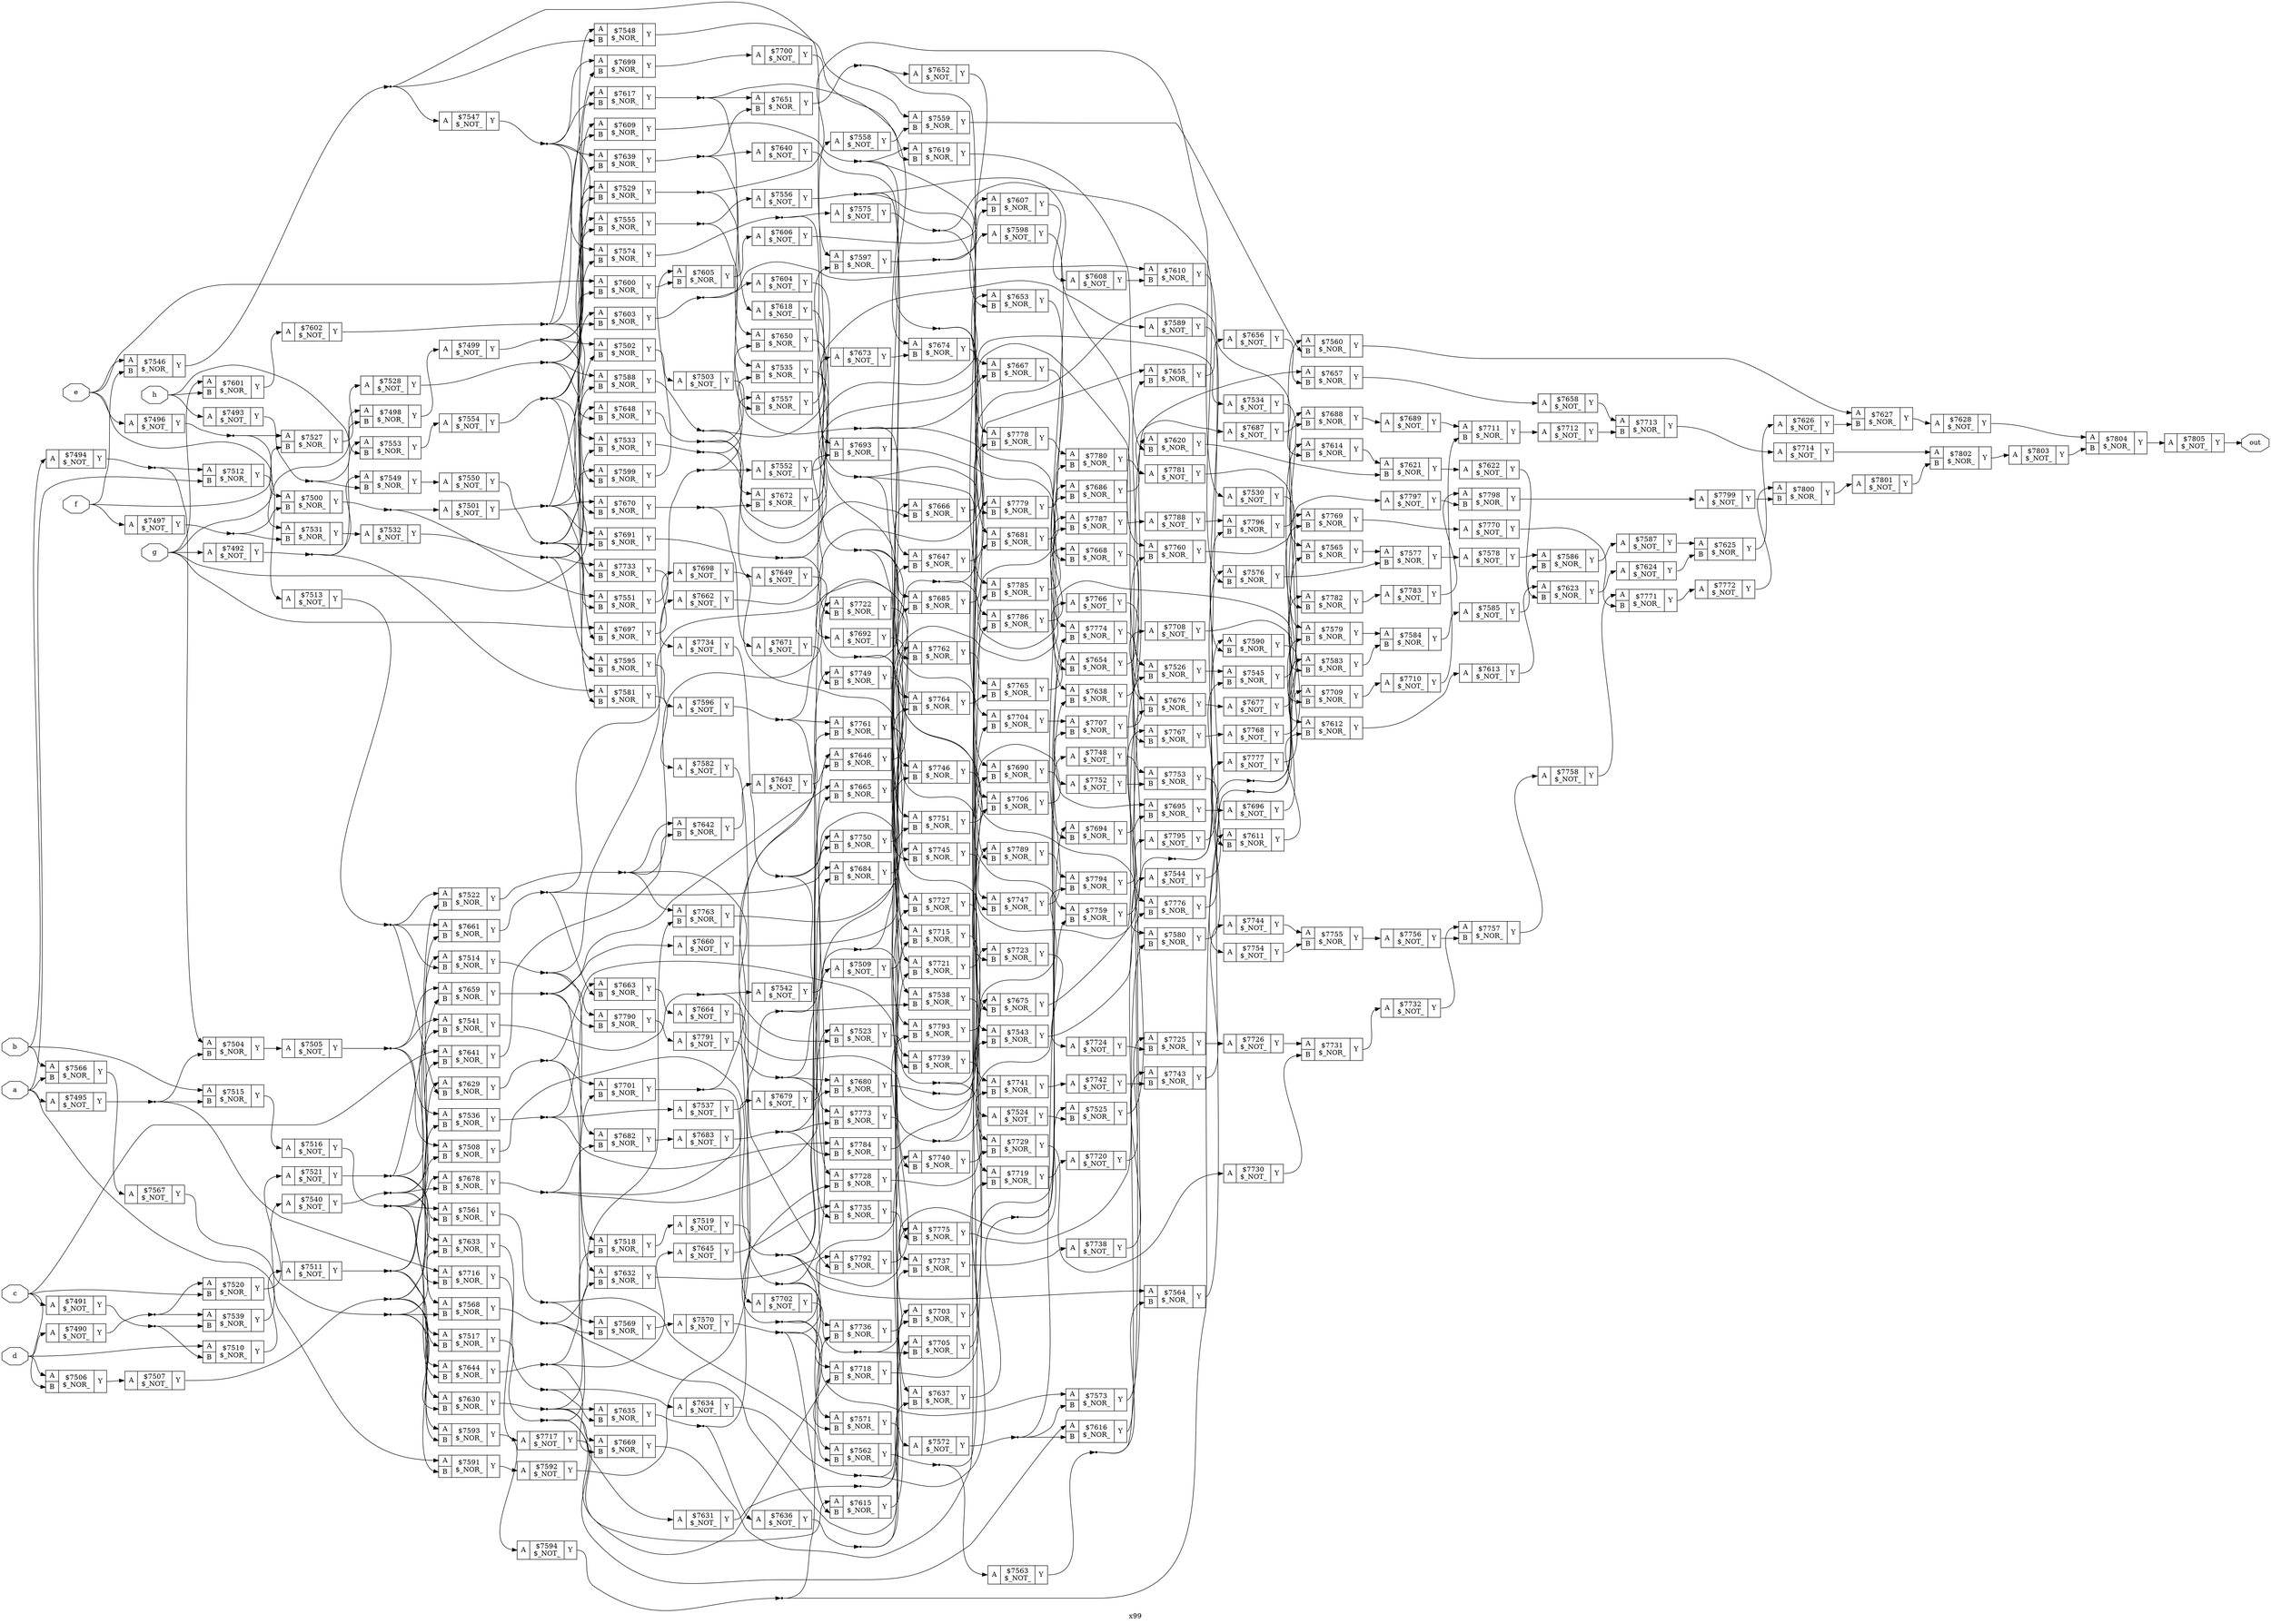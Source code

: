 digraph "x99" {
label="x99";
rankdir="LR";
remincross=true;
n316 [ shape=octagon, label="a", color="black", fontcolor="black" ];
n317 [ shape=octagon, label="b", color="black", fontcolor="black" ];
n318 [ shape=octagon, label="c", color="black", fontcolor="black" ];
n319 [ shape=octagon, label="d", color="black", fontcolor="black" ];
n320 [ shape=octagon, label="e", color="black", fontcolor="black" ];
n321 [ shape=octagon, label="f", color="black", fontcolor="black" ];
n322 [ shape=octagon, label="g", color="black", fontcolor="black" ];
n323 [ shape=octagon, label="h", color="black", fontcolor="black" ];
n324 [ shape=octagon, label="out", color="black", fontcolor="black" ];
c327 [ shape=record, label="{{<p325> A}|$7490\n$_NOT_|{<p326> Y}}" ];
c328 [ shape=record, label="{{<p325> A}|$7491\n$_NOT_|{<p326> Y}}" ];
c329 [ shape=record, label="{{<p325> A}|$7492\n$_NOT_|{<p326> Y}}" ];
c330 [ shape=record, label="{{<p325> A}|$7493\n$_NOT_|{<p326> Y}}" ];
c331 [ shape=record, label="{{<p325> A}|$7494\n$_NOT_|{<p326> Y}}" ];
c332 [ shape=record, label="{{<p325> A}|$7495\n$_NOT_|{<p326> Y}}" ];
c333 [ shape=record, label="{{<p325> A}|$7496\n$_NOT_|{<p326> Y}}" ];
c334 [ shape=record, label="{{<p325> A}|$7497\n$_NOT_|{<p326> Y}}" ];
c336 [ shape=record, label="{{<p325> A|<p335> B}|$7498\n$_NOR_|{<p326> Y}}" ];
c337 [ shape=record, label="{{<p325> A}|$7499\n$_NOT_|{<p326> Y}}" ];
c338 [ shape=record, label="{{<p325> A|<p335> B}|$7500\n$_NOR_|{<p326> Y}}" ];
c339 [ shape=record, label="{{<p325> A}|$7501\n$_NOT_|{<p326> Y}}" ];
c340 [ shape=record, label="{{<p325> A|<p335> B}|$7502\n$_NOR_|{<p326> Y}}" ];
c341 [ shape=record, label="{{<p325> A}|$7503\n$_NOT_|{<p326> Y}}" ];
c342 [ shape=record, label="{{<p325> A|<p335> B}|$7504\n$_NOR_|{<p326> Y}}" ];
c343 [ shape=record, label="{{<p325> A}|$7505\n$_NOT_|{<p326> Y}}" ];
c344 [ shape=record, label="{{<p325> A|<p335> B}|$7506\n$_NOR_|{<p326> Y}}" ];
c345 [ shape=record, label="{{<p325> A}|$7507\n$_NOT_|{<p326> Y}}" ];
c346 [ shape=record, label="{{<p325> A|<p335> B}|$7508\n$_NOR_|{<p326> Y}}" ];
c347 [ shape=record, label="{{<p325> A}|$7509\n$_NOT_|{<p326> Y}}" ];
c348 [ shape=record, label="{{<p325> A|<p335> B}|$7510\n$_NOR_|{<p326> Y}}" ];
c349 [ shape=record, label="{{<p325> A}|$7511\n$_NOT_|{<p326> Y}}" ];
c350 [ shape=record, label="{{<p325> A|<p335> B}|$7512\n$_NOR_|{<p326> Y}}" ];
c351 [ shape=record, label="{{<p325> A}|$7513\n$_NOT_|{<p326> Y}}" ];
c352 [ shape=record, label="{{<p325> A|<p335> B}|$7514\n$_NOR_|{<p326> Y}}" ];
c353 [ shape=record, label="{{<p325> A|<p335> B}|$7515\n$_NOR_|{<p326> Y}}" ];
c354 [ shape=record, label="{{<p325> A}|$7516\n$_NOT_|{<p326> Y}}" ];
c355 [ shape=record, label="{{<p325> A|<p335> B}|$7517\n$_NOR_|{<p326> Y}}" ];
c356 [ shape=record, label="{{<p325> A|<p335> B}|$7518\n$_NOR_|{<p326> Y}}" ];
c357 [ shape=record, label="{{<p325> A}|$7519\n$_NOT_|{<p326> Y}}" ];
c358 [ shape=record, label="{{<p325> A|<p335> B}|$7520\n$_NOR_|{<p326> Y}}" ];
c359 [ shape=record, label="{{<p325> A}|$7521\n$_NOT_|{<p326> Y}}" ];
c360 [ shape=record, label="{{<p325> A|<p335> B}|$7522\n$_NOR_|{<p326> Y}}" ];
c361 [ shape=record, label="{{<p325> A|<p335> B}|$7523\n$_NOR_|{<p326> Y}}" ];
c362 [ shape=record, label="{{<p325> A}|$7524\n$_NOT_|{<p326> Y}}" ];
c363 [ shape=record, label="{{<p325> A|<p335> B}|$7525\n$_NOR_|{<p326> Y}}" ];
c364 [ shape=record, label="{{<p325> A|<p335> B}|$7526\n$_NOR_|{<p326> Y}}" ];
c365 [ shape=record, label="{{<p325> A|<p335> B}|$7527\n$_NOR_|{<p326> Y}}" ];
c366 [ shape=record, label="{{<p325> A}|$7528\n$_NOT_|{<p326> Y}}" ];
c367 [ shape=record, label="{{<p325> A|<p335> B}|$7529\n$_NOR_|{<p326> Y}}" ];
c368 [ shape=record, label="{{<p325> A}|$7530\n$_NOT_|{<p326> Y}}" ];
c369 [ shape=record, label="{{<p325> A|<p335> B}|$7531\n$_NOR_|{<p326> Y}}" ];
c370 [ shape=record, label="{{<p325> A}|$7532\n$_NOT_|{<p326> Y}}" ];
c371 [ shape=record, label="{{<p325> A|<p335> B}|$7533\n$_NOR_|{<p326> Y}}" ];
c372 [ shape=record, label="{{<p325> A}|$7534\n$_NOT_|{<p326> Y}}" ];
c373 [ shape=record, label="{{<p325> A|<p335> B}|$7535\n$_NOR_|{<p326> Y}}" ];
c374 [ shape=record, label="{{<p325> A|<p335> B}|$7536\n$_NOR_|{<p326> Y}}" ];
c375 [ shape=record, label="{{<p325> A}|$7537\n$_NOT_|{<p326> Y}}" ];
c376 [ shape=record, label="{{<p325> A|<p335> B}|$7538\n$_NOR_|{<p326> Y}}" ];
c377 [ shape=record, label="{{<p325> A|<p335> B}|$7539\n$_NOR_|{<p326> Y}}" ];
c378 [ shape=record, label="{{<p325> A}|$7540\n$_NOT_|{<p326> Y}}" ];
c379 [ shape=record, label="{{<p325> A|<p335> B}|$7541\n$_NOR_|{<p326> Y}}" ];
c380 [ shape=record, label="{{<p325> A}|$7542\n$_NOT_|{<p326> Y}}" ];
c381 [ shape=record, label="{{<p325> A|<p335> B}|$7543\n$_NOR_|{<p326> Y}}" ];
c382 [ shape=record, label="{{<p325> A}|$7544\n$_NOT_|{<p326> Y}}" ];
c383 [ shape=record, label="{{<p325> A|<p335> B}|$7545\n$_NOR_|{<p326> Y}}" ];
c384 [ shape=record, label="{{<p325> A|<p335> B}|$7546\n$_NOR_|{<p326> Y}}" ];
c385 [ shape=record, label="{{<p325> A}|$7547\n$_NOT_|{<p326> Y}}" ];
c386 [ shape=record, label="{{<p325> A|<p335> B}|$7548\n$_NOR_|{<p326> Y}}" ];
c387 [ shape=record, label="{{<p325> A|<p335> B}|$7549\n$_NOR_|{<p326> Y}}" ];
c388 [ shape=record, label="{{<p325> A}|$7550\n$_NOT_|{<p326> Y}}" ];
c389 [ shape=record, label="{{<p325> A|<p335> B}|$7551\n$_NOR_|{<p326> Y}}" ];
c390 [ shape=record, label="{{<p325> A}|$7552\n$_NOT_|{<p326> Y}}" ];
c391 [ shape=record, label="{{<p325> A|<p335> B}|$7553\n$_NOR_|{<p326> Y}}" ];
c392 [ shape=record, label="{{<p325> A}|$7554\n$_NOT_|{<p326> Y}}" ];
c393 [ shape=record, label="{{<p325> A|<p335> B}|$7555\n$_NOR_|{<p326> Y}}" ];
c394 [ shape=record, label="{{<p325> A}|$7556\n$_NOT_|{<p326> Y}}" ];
c395 [ shape=record, label="{{<p325> A|<p335> B}|$7557\n$_NOR_|{<p326> Y}}" ];
c396 [ shape=record, label="{{<p325> A}|$7558\n$_NOT_|{<p326> Y}}" ];
c397 [ shape=record, label="{{<p325> A|<p335> B}|$7559\n$_NOR_|{<p326> Y}}" ];
c398 [ shape=record, label="{{<p325> A|<p335> B}|$7560\n$_NOR_|{<p326> Y}}" ];
c399 [ shape=record, label="{{<p325> A|<p335> B}|$7561\n$_NOR_|{<p326> Y}}" ];
c400 [ shape=record, label="{{<p325> A|<p335> B}|$7562\n$_NOR_|{<p326> Y}}" ];
c401 [ shape=record, label="{{<p325> A}|$7563\n$_NOT_|{<p326> Y}}" ];
c402 [ shape=record, label="{{<p325> A|<p335> B}|$7564\n$_NOR_|{<p326> Y}}" ];
c403 [ shape=record, label="{{<p325> A|<p335> B}|$7565\n$_NOR_|{<p326> Y}}" ];
c404 [ shape=record, label="{{<p325> A|<p335> B}|$7566\n$_NOR_|{<p326> Y}}" ];
c405 [ shape=record, label="{{<p325> A}|$7567\n$_NOT_|{<p326> Y}}" ];
c406 [ shape=record, label="{{<p325> A|<p335> B}|$7568\n$_NOR_|{<p326> Y}}" ];
c407 [ shape=record, label="{{<p325> A|<p335> B}|$7569\n$_NOR_|{<p326> Y}}" ];
c408 [ shape=record, label="{{<p325> A}|$7570\n$_NOT_|{<p326> Y}}" ];
c409 [ shape=record, label="{{<p325> A|<p335> B}|$7571\n$_NOR_|{<p326> Y}}" ];
c410 [ shape=record, label="{{<p325> A}|$7572\n$_NOT_|{<p326> Y}}" ];
c411 [ shape=record, label="{{<p325> A|<p335> B}|$7573\n$_NOR_|{<p326> Y}}" ];
c412 [ shape=record, label="{{<p325> A|<p335> B}|$7574\n$_NOR_|{<p326> Y}}" ];
c413 [ shape=record, label="{{<p325> A}|$7575\n$_NOT_|{<p326> Y}}" ];
c414 [ shape=record, label="{{<p325> A|<p335> B}|$7576\n$_NOR_|{<p326> Y}}" ];
c415 [ shape=record, label="{{<p325> A|<p335> B}|$7577\n$_NOR_|{<p326> Y}}" ];
c416 [ shape=record, label="{{<p325> A}|$7578\n$_NOT_|{<p326> Y}}" ];
c417 [ shape=record, label="{{<p325> A|<p335> B}|$7579\n$_NOR_|{<p326> Y}}" ];
c418 [ shape=record, label="{{<p325> A|<p335> B}|$7580\n$_NOR_|{<p326> Y}}" ];
c419 [ shape=record, label="{{<p325> A|<p335> B}|$7581\n$_NOR_|{<p326> Y}}" ];
c420 [ shape=record, label="{{<p325> A}|$7582\n$_NOT_|{<p326> Y}}" ];
c421 [ shape=record, label="{{<p325> A|<p335> B}|$7583\n$_NOR_|{<p326> Y}}" ];
c422 [ shape=record, label="{{<p325> A|<p335> B}|$7584\n$_NOR_|{<p326> Y}}" ];
c423 [ shape=record, label="{{<p325> A}|$7585\n$_NOT_|{<p326> Y}}" ];
c424 [ shape=record, label="{{<p325> A|<p335> B}|$7586\n$_NOR_|{<p326> Y}}" ];
c425 [ shape=record, label="{{<p325> A}|$7587\n$_NOT_|{<p326> Y}}" ];
c426 [ shape=record, label="{{<p325> A|<p335> B}|$7588\n$_NOR_|{<p326> Y}}" ];
c427 [ shape=record, label="{{<p325> A}|$7589\n$_NOT_|{<p326> Y}}" ];
c428 [ shape=record, label="{{<p325> A|<p335> B}|$7590\n$_NOR_|{<p326> Y}}" ];
c429 [ shape=record, label="{{<p325> A|<p335> B}|$7591\n$_NOR_|{<p326> Y}}" ];
c430 [ shape=record, label="{{<p325> A}|$7592\n$_NOT_|{<p326> Y}}" ];
c431 [ shape=record, label="{{<p325> A|<p335> B}|$7593\n$_NOR_|{<p326> Y}}" ];
c432 [ shape=record, label="{{<p325> A}|$7594\n$_NOT_|{<p326> Y}}" ];
c433 [ shape=record, label="{{<p325> A|<p335> B}|$7595\n$_NOR_|{<p326> Y}}" ];
c434 [ shape=record, label="{{<p325> A}|$7596\n$_NOT_|{<p326> Y}}" ];
c435 [ shape=record, label="{{<p325> A|<p335> B}|$7597\n$_NOR_|{<p326> Y}}" ];
c436 [ shape=record, label="{{<p325> A}|$7598\n$_NOT_|{<p326> Y}}" ];
c437 [ shape=record, label="{{<p325> A|<p335> B}|$7599\n$_NOR_|{<p326> Y}}" ];
c438 [ shape=record, label="{{<p325> A|<p335> B}|$7600\n$_NOR_|{<p326> Y}}" ];
c439 [ shape=record, label="{{<p325> A|<p335> B}|$7601\n$_NOR_|{<p326> Y}}" ];
c440 [ shape=record, label="{{<p325> A}|$7602\n$_NOT_|{<p326> Y}}" ];
c441 [ shape=record, label="{{<p325> A|<p335> B}|$7603\n$_NOR_|{<p326> Y}}" ];
c442 [ shape=record, label="{{<p325> A}|$7604\n$_NOT_|{<p326> Y}}" ];
c443 [ shape=record, label="{{<p325> A|<p335> B}|$7605\n$_NOR_|{<p326> Y}}" ];
c444 [ shape=record, label="{{<p325> A}|$7606\n$_NOT_|{<p326> Y}}" ];
c445 [ shape=record, label="{{<p325> A|<p335> B}|$7607\n$_NOR_|{<p326> Y}}" ];
c446 [ shape=record, label="{{<p325> A}|$7608\n$_NOT_|{<p326> Y}}" ];
c447 [ shape=record, label="{{<p325> A|<p335> B}|$7609\n$_NOR_|{<p326> Y}}" ];
c448 [ shape=record, label="{{<p325> A|<p335> B}|$7610\n$_NOR_|{<p326> Y}}" ];
c449 [ shape=record, label="{{<p325> A|<p335> B}|$7611\n$_NOR_|{<p326> Y}}" ];
c450 [ shape=record, label="{{<p325> A|<p335> B}|$7612\n$_NOR_|{<p326> Y}}" ];
c451 [ shape=record, label="{{<p325> A}|$7613\n$_NOT_|{<p326> Y}}" ];
c452 [ shape=record, label="{{<p325> A|<p335> B}|$7614\n$_NOR_|{<p326> Y}}" ];
c453 [ shape=record, label="{{<p325> A|<p335> B}|$7615\n$_NOR_|{<p326> Y}}" ];
c454 [ shape=record, label="{{<p325> A|<p335> B}|$7616\n$_NOR_|{<p326> Y}}" ];
c455 [ shape=record, label="{{<p325> A|<p335> B}|$7617\n$_NOR_|{<p326> Y}}" ];
c456 [ shape=record, label="{{<p325> A}|$7618\n$_NOT_|{<p326> Y}}" ];
c457 [ shape=record, label="{{<p325> A|<p335> B}|$7619\n$_NOR_|{<p326> Y}}" ];
c458 [ shape=record, label="{{<p325> A|<p335> B}|$7620\n$_NOR_|{<p326> Y}}" ];
c459 [ shape=record, label="{{<p325> A|<p335> B}|$7621\n$_NOR_|{<p326> Y}}" ];
c460 [ shape=record, label="{{<p325> A}|$7622\n$_NOT_|{<p326> Y}}" ];
c461 [ shape=record, label="{{<p325> A|<p335> B}|$7623\n$_NOR_|{<p326> Y}}" ];
c462 [ shape=record, label="{{<p325> A}|$7624\n$_NOT_|{<p326> Y}}" ];
c463 [ shape=record, label="{{<p325> A|<p335> B}|$7625\n$_NOR_|{<p326> Y}}" ];
c464 [ shape=record, label="{{<p325> A}|$7626\n$_NOT_|{<p326> Y}}" ];
c465 [ shape=record, label="{{<p325> A|<p335> B}|$7627\n$_NOR_|{<p326> Y}}" ];
c466 [ shape=record, label="{{<p325> A}|$7628\n$_NOT_|{<p326> Y}}" ];
c467 [ shape=record, label="{{<p325> A|<p335> B}|$7629\n$_NOR_|{<p326> Y}}" ];
c468 [ shape=record, label="{{<p325> A|<p335> B}|$7630\n$_NOR_|{<p326> Y}}" ];
c469 [ shape=record, label="{{<p325> A}|$7631\n$_NOT_|{<p326> Y}}" ];
c470 [ shape=record, label="{{<p325> A|<p335> B}|$7632\n$_NOR_|{<p326> Y}}" ];
c471 [ shape=record, label="{{<p325> A|<p335> B}|$7633\n$_NOR_|{<p326> Y}}" ];
c472 [ shape=record, label="{{<p325> A}|$7634\n$_NOT_|{<p326> Y}}" ];
c473 [ shape=record, label="{{<p325> A|<p335> B}|$7635\n$_NOR_|{<p326> Y}}" ];
c474 [ shape=record, label="{{<p325> A}|$7636\n$_NOT_|{<p326> Y}}" ];
c475 [ shape=record, label="{{<p325> A|<p335> B}|$7637\n$_NOR_|{<p326> Y}}" ];
c476 [ shape=record, label="{{<p325> A|<p335> B}|$7638\n$_NOR_|{<p326> Y}}" ];
c477 [ shape=record, label="{{<p325> A|<p335> B}|$7639\n$_NOR_|{<p326> Y}}" ];
c478 [ shape=record, label="{{<p325> A}|$7640\n$_NOT_|{<p326> Y}}" ];
c479 [ shape=record, label="{{<p325> A|<p335> B}|$7641\n$_NOR_|{<p326> Y}}" ];
c480 [ shape=record, label="{{<p325> A|<p335> B}|$7642\n$_NOR_|{<p326> Y}}" ];
c481 [ shape=record, label="{{<p325> A}|$7643\n$_NOT_|{<p326> Y}}" ];
c482 [ shape=record, label="{{<p325> A|<p335> B}|$7644\n$_NOR_|{<p326> Y}}" ];
c483 [ shape=record, label="{{<p325> A}|$7645\n$_NOT_|{<p326> Y}}" ];
c484 [ shape=record, label="{{<p325> A|<p335> B}|$7646\n$_NOR_|{<p326> Y}}" ];
c485 [ shape=record, label="{{<p325> A|<p335> B}|$7647\n$_NOR_|{<p326> Y}}" ];
c486 [ shape=record, label="{{<p325> A|<p335> B}|$7648\n$_NOR_|{<p326> Y}}" ];
c487 [ shape=record, label="{{<p325> A}|$7649\n$_NOT_|{<p326> Y}}" ];
c488 [ shape=record, label="{{<p325> A|<p335> B}|$7650\n$_NOR_|{<p326> Y}}" ];
c489 [ shape=record, label="{{<p325> A|<p335> B}|$7651\n$_NOR_|{<p326> Y}}" ];
c490 [ shape=record, label="{{<p325> A}|$7652\n$_NOT_|{<p326> Y}}" ];
c491 [ shape=record, label="{{<p325> A|<p335> B}|$7653\n$_NOR_|{<p326> Y}}" ];
c492 [ shape=record, label="{{<p325> A|<p335> B}|$7654\n$_NOR_|{<p326> Y}}" ];
c493 [ shape=record, label="{{<p325> A|<p335> B}|$7655\n$_NOR_|{<p326> Y}}" ];
c494 [ shape=record, label="{{<p325> A}|$7656\n$_NOT_|{<p326> Y}}" ];
c495 [ shape=record, label="{{<p325> A|<p335> B}|$7657\n$_NOR_|{<p326> Y}}" ];
c496 [ shape=record, label="{{<p325> A}|$7658\n$_NOT_|{<p326> Y}}" ];
c497 [ shape=record, label="{{<p325> A|<p335> B}|$7659\n$_NOR_|{<p326> Y}}" ];
c498 [ shape=record, label="{{<p325> A}|$7660\n$_NOT_|{<p326> Y}}" ];
c499 [ shape=record, label="{{<p325> A|<p335> B}|$7661\n$_NOR_|{<p326> Y}}" ];
c500 [ shape=record, label="{{<p325> A}|$7662\n$_NOT_|{<p326> Y}}" ];
c501 [ shape=record, label="{{<p325> A|<p335> B}|$7663\n$_NOR_|{<p326> Y}}" ];
c502 [ shape=record, label="{{<p325> A}|$7664\n$_NOT_|{<p326> Y}}" ];
c503 [ shape=record, label="{{<p325> A|<p335> B}|$7665\n$_NOR_|{<p326> Y}}" ];
c504 [ shape=record, label="{{<p325> A|<p335> B}|$7666\n$_NOR_|{<p326> Y}}" ];
c505 [ shape=record, label="{{<p325> A|<p335> B}|$7667\n$_NOR_|{<p326> Y}}" ];
c506 [ shape=record, label="{{<p325> A|<p335> B}|$7668\n$_NOR_|{<p326> Y}}" ];
c507 [ shape=record, label="{{<p325> A|<p335> B}|$7669\n$_NOR_|{<p326> Y}}" ];
c508 [ shape=record, label="{{<p325> A|<p335> B}|$7670\n$_NOR_|{<p326> Y}}" ];
c509 [ shape=record, label="{{<p325> A}|$7671\n$_NOT_|{<p326> Y}}" ];
c510 [ shape=record, label="{{<p325> A|<p335> B}|$7672\n$_NOR_|{<p326> Y}}" ];
c511 [ shape=record, label="{{<p325> A}|$7673\n$_NOT_|{<p326> Y}}" ];
c512 [ shape=record, label="{{<p325> A|<p335> B}|$7674\n$_NOR_|{<p326> Y}}" ];
c513 [ shape=record, label="{{<p325> A|<p335> B}|$7675\n$_NOR_|{<p326> Y}}" ];
c514 [ shape=record, label="{{<p325> A|<p335> B}|$7676\n$_NOR_|{<p326> Y}}" ];
c515 [ shape=record, label="{{<p325> A}|$7677\n$_NOT_|{<p326> Y}}" ];
c516 [ shape=record, label="{{<p325> A|<p335> B}|$7678\n$_NOR_|{<p326> Y}}" ];
c517 [ shape=record, label="{{<p325> A}|$7679\n$_NOT_|{<p326> Y}}" ];
c518 [ shape=record, label="{{<p325> A|<p335> B}|$7680\n$_NOR_|{<p326> Y}}" ];
c519 [ shape=record, label="{{<p325> A|<p335> B}|$7681\n$_NOR_|{<p326> Y}}" ];
c520 [ shape=record, label="{{<p325> A|<p335> B}|$7682\n$_NOR_|{<p326> Y}}" ];
c521 [ shape=record, label="{{<p325> A}|$7683\n$_NOT_|{<p326> Y}}" ];
c522 [ shape=record, label="{{<p325> A|<p335> B}|$7684\n$_NOR_|{<p326> Y}}" ];
c523 [ shape=record, label="{{<p325> A|<p335> B}|$7685\n$_NOR_|{<p326> Y}}" ];
c524 [ shape=record, label="{{<p325> A|<p335> B}|$7686\n$_NOR_|{<p326> Y}}" ];
c525 [ shape=record, label="{{<p325> A}|$7687\n$_NOT_|{<p326> Y}}" ];
c526 [ shape=record, label="{{<p325> A|<p335> B}|$7688\n$_NOR_|{<p326> Y}}" ];
c527 [ shape=record, label="{{<p325> A}|$7689\n$_NOT_|{<p326> Y}}" ];
c528 [ shape=record, label="{{<p325> A|<p335> B}|$7690\n$_NOR_|{<p326> Y}}" ];
c529 [ shape=record, label="{{<p325> A|<p335> B}|$7691\n$_NOR_|{<p326> Y}}" ];
c530 [ shape=record, label="{{<p325> A}|$7692\n$_NOT_|{<p326> Y}}" ];
c531 [ shape=record, label="{{<p325> A|<p335> B}|$7693\n$_NOR_|{<p326> Y}}" ];
c532 [ shape=record, label="{{<p325> A|<p335> B}|$7694\n$_NOR_|{<p326> Y}}" ];
c533 [ shape=record, label="{{<p325> A|<p335> B}|$7695\n$_NOR_|{<p326> Y}}" ];
c534 [ shape=record, label="{{<p325> A}|$7696\n$_NOT_|{<p326> Y}}" ];
c535 [ shape=record, label="{{<p325> A|<p335> B}|$7697\n$_NOR_|{<p326> Y}}" ];
c536 [ shape=record, label="{{<p325> A}|$7698\n$_NOT_|{<p326> Y}}" ];
c537 [ shape=record, label="{{<p325> A|<p335> B}|$7699\n$_NOR_|{<p326> Y}}" ];
c538 [ shape=record, label="{{<p325> A}|$7700\n$_NOT_|{<p326> Y}}" ];
c539 [ shape=record, label="{{<p325> A|<p335> B}|$7701\n$_NOR_|{<p326> Y}}" ];
c540 [ shape=record, label="{{<p325> A}|$7702\n$_NOT_|{<p326> Y}}" ];
c541 [ shape=record, label="{{<p325> A|<p335> B}|$7703\n$_NOR_|{<p326> Y}}" ];
c542 [ shape=record, label="{{<p325> A|<p335> B}|$7704\n$_NOR_|{<p326> Y}}" ];
c543 [ shape=record, label="{{<p325> A|<p335> B}|$7705\n$_NOR_|{<p326> Y}}" ];
c544 [ shape=record, label="{{<p325> A|<p335> B}|$7706\n$_NOR_|{<p326> Y}}" ];
c545 [ shape=record, label="{{<p325> A|<p335> B}|$7707\n$_NOR_|{<p326> Y}}" ];
c546 [ shape=record, label="{{<p325> A}|$7708\n$_NOT_|{<p326> Y}}" ];
c547 [ shape=record, label="{{<p325> A|<p335> B}|$7709\n$_NOR_|{<p326> Y}}" ];
c548 [ shape=record, label="{{<p325> A}|$7710\n$_NOT_|{<p326> Y}}" ];
c549 [ shape=record, label="{{<p325> A|<p335> B}|$7711\n$_NOR_|{<p326> Y}}" ];
c550 [ shape=record, label="{{<p325> A}|$7712\n$_NOT_|{<p326> Y}}" ];
c551 [ shape=record, label="{{<p325> A|<p335> B}|$7713\n$_NOR_|{<p326> Y}}" ];
c552 [ shape=record, label="{{<p325> A}|$7714\n$_NOT_|{<p326> Y}}" ];
c553 [ shape=record, label="{{<p325> A|<p335> B}|$7715\n$_NOR_|{<p326> Y}}" ];
c554 [ shape=record, label="{{<p325> A|<p335> B}|$7716\n$_NOR_|{<p326> Y}}" ];
c555 [ shape=record, label="{{<p325> A}|$7717\n$_NOT_|{<p326> Y}}" ];
c556 [ shape=record, label="{{<p325> A|<p335> B}|$7718\n$_NOR_|{<p326> Y}}" ];
c557 [ shape=record, label="{{<p325> A|<p335> B}|$7719\n$_NOR_|{<p326> Y}}" ];
c558 [ shape=record, label="{{<p325> A}|$7720\n$_NOT_|{<p326> Y}}" ];
c559 [ shape=record, label="{{<p325> A|<p335> B}|$7721\n$_NOR_|{<p326> Y}}" ];
c560 [ shape=record, label="{{<p325> A|<p335> B}|$7722\n$_NOR_|{<p326> Y}}" ];
c561 [ shape=record, label="{{<p325> A|<p335> B}|$7723\n$_NOR_|{<p326> Y}}" ];
c562 [ shape=record, label="{{<p325> A}|$7724\n$_NOT_|{<p326> Y}}" ];
c563 [ shape=record, label="{{<p325> A|<p335> B}|$7725\n$_NOR_|{<p326> Y}}" ];
c564 [ shape=record, label="{{<p325> A}|$7726\n$_NOT_|{<p326> Y}}" ];
c565 [ shape=record, label="{{<p325> A|<p335> B}|$7727\n$_NOR_|{<p326> Y}}" ];
c566 [ shape=record, label="{{<p325> A|<p335> B}|$7728\n$_NOR_|{<p326> Y}}" ];
c567 [ shape=record, label="{{<p325> A|<p335> B}|$7729\n$_NOR_|{<p326> Y}}" ];
c568 [ shape=record, label="{{<p325> A}|$7730\n$_NOT_|{<p326> Y}}" ];
c569 [ shape=record, label="{{<p325> A|<p335> B}|$7731\n$_NOR_|{<p326> Y}}" ];
c570 [ shape=record, label="{{<p325> A}|$7732\n$_NOT_|{<p326> Y}}" ];
c571 [ shape=record, label="{{<p325> A|<p335> B}|$7733\n$_NOR_|{<p326> Y}}" ];
c572 [ shape=record, label="{{<p325> A}|$7734\n$_NOT_|{<p326> Y}}" ];
c573 [ shape=record, label="{{<p325> A|<p335> B}|$7735\n$_NOR_|{<p326> Y}}" ];
c574 [ shape=record, label="{{<p325> A|<p335> B}|$7736\n$_NOR_|{<p326> Y}}" ];
c575 [ shape=record, label="{{<p325> A|<p335> B}|$7737\n$_NOR_|{<p326> Y}}" ];
c576 [ shape=record, label="{{<p325> A}|$7738\n$_NOT_|{<p326> Y}}" ];
c577 [ shape=record, label="{{<p325> A|<p335> B}|$7739\n$_NOR_|{<p326> Y}}" ];
c578 [ shape=record, label="{{<p325> A|<p335> B}|$7740\n$_NOR_|{<p326> Y}}" ];
c579 [ shape=record, label="{{<p325> A|<p335> B}|$7741\n$_NOR_|{<p326> Y}}" ];
c580 [ shape=record, label="{{<p325> A}|$7742\n$_NOT_|{<p326> Y}}" ];
c581 [ shape=record, label="{{<p325> A|<p335> B}|$7743\n$_NOR_|{<p326> Y}}" ];
c582 [ shape=record, label="{{<p325> A}|$7744\n$_NOT_|{<p326> Y}}" ];
c583 [ shape=record, label="{{<p325> A|<p335> B}|$7745\n$_NOR_|{<p326> Y}}" ];
c584 [ shape=record, label="{{<p325> A|<p335> B}|$7746\n$_NOR_|{<p326> Y}}" ];
c585 [ shape=record, label="{{<p325> A|<p335> B}|$7747\n$_NOR_|{<p326> Y}}" ];
c586 [ shape=record, label="{{<p325> A}|$7748\n$_NOT_|{<p326> Y}}" ];
c587 [ shape=record, label="{{<p325> A|<p335> B}|$7749\n$_NOR_|{<p326> Y}}" ];
c588 [ shape=record, label="{{<p325> A|<p335> B}|$7750\n$_NOR_|{<p326> Y}}" ];
c589 [ shape=record, label="{{<p325> A|<p335> B}|$7751\n$_NOR_|{<p326> Y}}" ];
c590 [ shape=record, label="{{<p325> A}|$7752\n$_NOT_|{<p326> Y}}" ];
c591 [ shape=record, label="{{<p325> A|<p335> B}|$7753\n$_NOR_|{<p326> Y}}" ];
c592 [ shape=record, label="{{<p325> A}|$7754\n$_NOT_|{<p326> Y}}" ];
c593 [ shape=record, label="{{<p325> A|<p335> B}|$7755\n$_NOR_|{<p326> Y}}" ];
c594 [ shape=record, label="{{<p325> A}|$7756\n$_NOT_|{<p326> Y}}" ];
c595 [ shape=record, label="{{<p325> A|<p335> B}|$7757\n$_NOR_|{<p326> Y}}" ];
c596 [ shape=record, label="{{<p325> A}|$7758\n$_NOT_|{<p326> Y}}" ];
c597 [ shape=record, label="{{<p325> A|<p335> B}|$7759\n$_NOR_|{<p326> Y}}" ];
c598 [ shape=record, label="{{<p325> A|<p335> B}|$7760\n$_NOR_|{<p326> Y}}" ];
c599 [ shape=record, label="{{<p325> A|<p335> B}|$7761\n$_NOR_|{<p326> Y}}" ];
c600 [ shape=record, label="{{<p325> A|<p335> B}|$7762\n$_NOR_|{<p326> Y}}" ];
c601 [ shape=record, label="{{<p325> A|<p335> B}|$7763\n$_NOR_|{<p326> Y}}" ];
c602 [ shape=record, label="{{<p325> A|<p335> B}|$7764\n$_NOR_|{<p326> Y}}" ];
c603 [ shape=record, label="{{<p325> A|<p335> B}|$7765\n$_NOR_|{<p326> Y}}" ];
c604 [ shape=record, label="{{<p325> A}|$7766\n$_NOT_|{<p326> Y}}" ];
c605 [ shape=record, label="{{<p325> A|<p335> B}|$7767\n$_NOR_|{<p326> Y}}" ];
c606 [ shape=record, label="{{<p325> A}|$7768\n$_NOT_|{<p326> Y}}" ];
c607 [ shape=record, label="{{<p325> A|<p335> B}|$7769\n$_NOR_|{<p326> Y}}" ];
c608 [ shape=record, label="{{<p325> A}|$7770\n$_NOT_|{<p326> Y}}" ];
c609 [ shape=record, label="{{<p325> A|<p335> B}|$7771\n$_NOR_|{<p326> Y}}" ];
c610 [ shape=record, label="{{<p325> A}|$7772\n$_NOT_|{<p326> Y}}" ];
c611 [ shape=record, label="{{<p325> A|<p335> B}|$7773\n$_NOR_|{<p326> Y}}" ];
c612 [ shape=record, label="{{<p325> A|<p335> B}|$7774\n$_NOR_|{<p326> Y}}" ];
c613 [ shape=record, label="{{<p325> A|<p335> B}|$7775\n$_NOR_|{<p326> Y}}" ];
c614 [ shape=record, label="{{<p325> A|<p335> B}|$7776\n$_NOR_|{<p326> Y}}" ];
c615 [ shape=record, label="{{<p325> A}|$7777\n$_NOT_|{<p326> Y}}" ];
c616 [ shape=record, label="{{<p325> A|<p335> B}|$7778\n$_NOR_|{<p326> Y}}" ];
c617 [ shape=record, label="{{<p325> A|<p335> B}|$7779\n$_NOR_|{<p326> Y}}" ];
c618 [ shape=record, label="{{<p325> A|<p335> B}|$7780\n$_NOR_|{<p326> Y}}" ];
c619 [ shape=record, label="{{<p325> A}|$7781\n$_NOT_|{<p326> Y}}" ];
c620 [ shape=record, label="{{<p325> A|<p335> B}|$7782\n$_NOR_|{<p326> Y}}" ];
c621 [ shape=record, label="{{<p325> A}|$7783\n$_NOT_|{<p326> Y}}" ];
c622 [ shape=record, label="{{<p325> A|<p335> B}|$7784\n$_NOR_|{<p326> Y}}" ];
c623 [ shape=record, label="{{<p325> A|<p335> B}|$7785\n$_NOR_|{<p326> Y}}" ];
c624 [ shape=record, label="{{<p325> A|<p335> B}|$7786\n$_NOR_|{<p326> Y}}" ];
c625 [ shape=record, label="{{<p325> A|<p335> B}|$7787\n$_NOR_|{<p326> Y}}" ];
c626 [ shape=record, label="{{<p325> A}|$7788\n$_NOT_|{<p326> Y}}" ];
c627 [ shape=record, label="{{<p325> A|<p335> B}|$7789\n$_NOR_|{<p326> Y}}" ];
c628 [ shape=record, label="{{<p325> A|<p335> B}|$7790\n$_NOR_|{<p326> Y}}" ];
c629 [ shape=record, label="{{<p325> A}|$7791\n$_NOT_|{<p326> Y}}" ];
c630 [ shape=record, label="{{<p325> A|<p335> B}|$7792\n$_NOR_|{<p326> Y}}" ];
c631 [ shape=record, label="{{<p325> A|<p335> B}|$7793\n$_NOR_|{<p326> Y}}" ];
c632 [ shape=record, label="{{<p325> A|<p335> B}|$7794\n$_NOR_|{<p326> Y}}" ];
c633 [ shape=record, label="{{<p325> A}|$7795\n$_NOT_|{<p326> Y}}" ];
c634 [ shape=record, label="{{<p325> A|<p335> B}|$7796\n$_NOR_|{<p326> Y}}" ];
c635 [ shape=record, label="{{<p325> A}|$7797\n$_NOT_|{<p326> Y}}" ];
c636 [ shape=record, label="{{<p325> A|<p335> B}|$7798\n$_NOR_|{<p326> Y}}" ];
c637 [ shape=record, label="{{<p325> A}|$7799\n$_NOT_|{<p326> Y}}" ];
c638 [ shape=record, label="{{<p325> A|<p335> B}|$7800\n$_NOR_|{<p326> Y}}" ];
c639 [ shape=record, label="{{<p325> A}|$7801\n$_NOT_|{<p326> Y}}" ];
c640 [ shape=record, label="{{<p325> A|<p335> B}|$7802\n$_NOR_|{<p326> Y}}" ];
c641 [ shape=record, label="{{<p325> A}|$7803\n$_NOT_|{<p326> Y}}" ];
c642 [ shape=record, label="{{<p325> A|<p335> B}|$7804\n$_NOR_|{<p326> Y}}" ];
c643 [ shape=record, label="{{<p325> A}|$7805\n$_NOT_|{<p326> Y}}" ];
n1 [ shape=point ];
c418:p326:e -> n1:w [color="black", label=""];
n1:e -> c421:p325:w [color="black", label=""];
n1:e -> c452:p325:w [color="black", label=""];
c427:p326:e -> c428:p335:w [color="black", label=""];
n100 [ shape=point ];
c508:p326:e -> n100:w [color="black", label=""];
n100:e -> c509:p325:w [color="black", label=""];
n100:e -> c510:p335:w [color="black", label=""];
c509:p326:e -> c587:p335:w [color="black", label=""];
c510:p326:e -> c511:p325:w [color="black", label=""];
c511:p326:e -> c512:p335:w [color="black", label=""];
c512:p326:e -> c513:p335:w [color="black", label=""];
c513:p326:e -> c514:p335:w [color="black", label=""];
c514:p326:e -> c515:p325:w [color="black", label=""];
c515:p326:e -> c526:p325:w [color="black", label=""];
n108 [ shape=point ];
c516:p326:e -> n108:w [color="black", label=""];
n108:e -> c517:p325:w [color="black", label=""];
n108:e -> c518:p335:w [color="black", label=""];
n108:e -> c520:p335:w [color="black", label=""];
c517:p326:e -> c588:p325:w [color="black", label=""];
n11 [ shape=point ];
c327:p326:e -> n11:w [color="black", label=""];
n11:e -> c358:p325:w [color="black", label=""];
n11:e -> c377:p325:w [color="black", label=""];
n110 [ shape=point ];
c337:p326:e -> n110:w [color="black", label=""];
n110:e -> c340:p325:w [color="black", label=""];
n110:e -> c367:p325:w [color="black", label=""];
n110:e -> c371:p325:w [color="black", label=""];
n110:e -> c386:p325:w [color="black", label=""];
n110:e -> c455:p325:w [color="black", label=""];
n111 [ shape=point ];
c518:p326:e -> n111:w [color="black", label=""];
n111:e -> c519:p335:w [color="black", label=""];
n111:e -> c528:p335:w [color="black", label=""];
c519:p326:e -> c524:p325:w [color="black", label=""];
c520:p326:e -> c521:p325:w [color="black", label=""];
n114 [ shape=point ];
c521:p326:e -> n114:w [color="black", label=""];
n114:e -> c522:p335:w [color="black", label=""];
n114:e -> c611:p335:w [color="black", label=""];
n114:e -> c622:p335:w [color="black", label=""];
c522:p326:e -> c523:p335:w [color="black", label=""];
c523:p326:e -> c524:p335:w [color="black", label=""];
c524:p326:e -> c525:p325:w [color="black", label=""];
c525:p326:e -> c526:p335:w [color="black", label=""];
c526:p326:e -> c527:p325:w [color="black", label=""];
c428:p326:e -> c450:p325:w [color="black", label=""];
c527:p326:e -> c549:p325:w [color="black", label=""];
n121 [ shape=point ];
c338:p326:e -> n121:w [color="black", label=""];
n121:e -> c339:p325:w [color="black", label=""];
n121:e -> c389:p325:w [color="black", label=""];
c528:p326:e -> c533:p325:w [color="black", label=""];
n123 [ shape=point ];
c529:p326:e -> n123:w [color="black", label=""];
n123:e -> c530:p325:w [color="black", label=""];
n123:e -> c531:p335:w [color="black", label=""];
c530:p326:e -> c583:p335:w [color="black", label=""];
c531:p326:e -> c532:p335:w [color="black", label=""];
c532:p326:e -> c533:p335:w [color="black", label=""];
c533:p326:e -> c534:p325:w [color="black", label=""];
c534:p326:e -> c547:p325:w [color="black", label=""];
c535:p326:e -> c536:p325:w [color="black", label=""];
c429:p326:e -> c430:p325:w [color="black", label=""];
c536:p326:e -> c577:p335:w [color="black", label=""];
c537:p326:e -> c538:p325:w [color="black", label=""];
n132 [ shape=point ];
c339:p326:e -> n132:w [color="black", label=""];
n132:e -> c340:p335:w [color="black", label=""];
n132:e -> c419:p335:w [color="black", label=""];
n132:e -> c441:p325:w [color="black", label=""];
n132:e -> c508:p325:w [color="black", label=""];
n132:e -> c529:p325:w [color="black", label=""];
n133 [ shape=point ];
c538:p326:e -> n133:w [color="black", label=""];
n133:e -> c542:p325:w [color="black", label=""];
n133:e -> c624:p325:w [color="black", label=""];
n133:e -> c627:p335:w [color="black", label=""];
n134 [ shape=point ];
c539:p326:e -> n134:w [color="black", label=""];
n134:e -> c540:p325:w [color="black", label=""];
n134:e -> c599:p335:w [color="black", label=""];
n135 [ shape=point ];
c540:p326:e -> n135:w [color="black", label=""];
n135:e -> c541:p335:w [color="black", label=""];
n135:e -> c543:p335:w [color="black", label=""];
c541:p326:e -> c542:p335:w [color="black", label=""];
c542:p326:e -> c545:p325:w [color="black", label=""];
c543:p326:e -> c544:p335:w [color="black", label=""];
c544:p326:e -> c545:p335:w [color="black", label=""];
c430:p326:e -> c560:p325:w [color="black", label=""];
c545:p326:e -> c546:p325:w [color="black", label=""];
c546:p326:e -> c547:p335:w [color="black", label=""];
c547:p326:e -> c548:p325:w [color="black", label=""];
c340:p326:e -> c341:p325:w [color="black", label=""];
c548:p326:e -> c549:p335:w [color="black", label=""];
c549:p326:e -> c550:p325:w [color="black", label=""];
c550:p326:e -> c551:p335:w [color="black", label=""];
c551:p326:e -> c552:p325:w [color="black", label=""];
c552:p326:e -> c640:p325:w [color="black", label=""];
c553:p326:e -> c557:p325:w [color="black", label=""];
c431:p326:e -> c432:p325:w [color="black", label=""];
c554:p326:e -> c555:p325:w [color="black", label=""];
c555:p326:e -> c556:p335:w [color="black", label=""];
c556:p326:e -> c557:p335:w [color="black", label=""];
c557:p326:e -> c558:p325:w [color="black", label=""];
n154 [ shape=point ];
c341:p326:e -> n154:w [color="black", label=""];
n154:e -> c364:p325:w [color="black", label=""];
n154:e -> c476:p325:w [color="black", label=""];
n154:e -> c584:p325:w [color="black", label=""];
c558:p326:e -> c563:p325:w [color="black", label=""];
c559:p326:e -> c561:p325:w [color="black", label=""];
c560:p326:e -> c561:p335:w [color="black", label=""];
c561:p326:e -> c562:p325:w [color="black", label=""];
c562:p326:e -> c563:p335:w [color="black", label=""];
n16 [ shape=point ];
c432:p326:e -> n16:w [color="black", label=""];
n16:e -> c449:p325:w [color="black", label=""];
n16:e -> c574:p335:w [color="black", label=""];
c563:p326:e -> c564:p325:w [color="black", label=""];
c564:p326:e -> c569:p325:w [color="black", label=""];
c565:p326:e -> c567:p325:w [color="black", label=""];
c566:p326:e -> c567:p335:w [color="black", label=""];
c567:p326:e -> c568:p325:w [color="black", label=""];
c342:p326:e -> c343:p325:w [color="black", label=""];
c568:p326:e -> c569:p335:w [color="black", label=""];
c569:p326:e -> c570:p325:w [color="black", label=""];
c570:p326:e -> c595:p325:w [color="black", label=""];
c571:p326:e -> c572:p325:w [color="black", label=""];
c433:p326:e -> c434:p325:w [color="black", label=""];
n170 [ shape=point ];
c572:p326:e -> n170:w [color="black", label=""];
n170:e -> c573:p335:w [color="black", label=""];
n170:e -> c588:p335:w [color="black", label=""];
n170:e -> c613:p335:w [color="black", label=""];
c573:p326:e -> c575:p325:w [color="black", label=""];
c574:p326:e -> c575:p335:w [color="black", label=""];
c575:p326:e -> c576:p325:w [color="black", label=""];
c576:p326:e -> c581:p325:w [color="black", label=""];
c577:p326:e -> c579:p325:w [color="black", label=""];
n176 [ shape=point ];
c343:p326:e -> n176:w [color="black", label=""];
n176:e -> c346:p325:w [color="black", label=""];
n176:e -> c374:p325:w [color="black", label=""];
n176:e -> c379:p325:w [color="black", label=""];
n176:e -> c497:p325:w [color="black", label=""];
c578:p326:e -> c579:p335:w [color="black", label=""];
c579:p326:e -> c580:p325:w [color="black", label=""];
c580:p326:e -> c581:p335:w [color="black", label=""];
n18 [ shape=point ];
c434:p326:e -> n18:w [color="black", label=""];
n18:e -> c452:p335:w [color="black", label=""];
n18:e -> c566:p325:w [color="black", label=""];
n18:e -> c599:p325:w [color="black", label=""];
c581:p326:e -> c582:p325:w [color="black", label=""];
c582:p326:e -> c593:p325:w [color="black", label=""];
c583:p326:e -> c585:p325:w [color="black", label=""];
c584:p326:e -> c585:p335:w [color="black", label=""];
c585:p326:e -> c586:p325:w [color="black", label=""];
c586:p326:e -> c591:p325:w [color="black", label=""];
c587:p326:e -> c589:p325:w [color="black", label=""];
c344:p326:e -> c345:p325:w [color="black", label=""];
c588:p326:e -> c589:p335:w [color="black", label=""];
c589:p326:e -> c590:p325:w [color="black", label=""];
n19 [ shape=point ];
c435:p326:e -> n19:w [color="black", label=""];
n19:e -> c436:p325:w [color="black", label=""];
n19:e -> c445:p325:w [color="black", label=""];
c590:p326:e -> c591:p335:w [color="black", label=""];
c591:p326:e -> c592:p325:w [color="black", label=""];
c592:p326:e -> c593:p335:w [color="black", label=""];
c593:p326:e -> c594:p325:w [color="black", label=""];
c594:p326:e -> c595:p335:w [color="black", label=""];
c595:p326:e -> c596:p325:w [color="black", label=""];
c596:p326:e -> c609:p325:w [color="black", label=""];
c597:p326:e -> c598:p335:w [color="black", label=""];
n198 [ shape=point ];
c345:p326:e -> n198:w [color="black", label=""];
n198:e -> c346:p335:w [color="black", label=""];
n198:e -> c429:p335:w [color="black", label=""];
n198:e -> c431:p325:w [color="black", label=""];
n198:e -> c467:p325:w [color="black", label=""];
n198:e -> c482:p325:w [color="black", label=""];
c598:p326:e -> c607:p325:w [color="black", label=""];
c419:p326:e -> c420:p325:w [color="black", label=""];
c436:p326:e -> c612:p325:w [color="black", label=""];
c599:p326:e -> c605:p325:w [color="black", label=""];
c600:p326:e -> c603:p325:w [color="black", label=""];
c601:p326:e -> c602:p335:w [color="black", label=""];
c602:p326:e -> c603:p335:w [color="black", label=""];
c603:p326:e -> c604:p325:w [color="black", label=""];
c604:p326:e -> c605:p335:w [color="black", label=""];
c605:p326:e -> c606:p325:w [color="black", label=""];
c606:p326:e -> c607:p335:w [color="black", label=""];
c607:p326:e -> c608:p325:w [color="black", label=""];
n209 [ shape=point ];
c346:p326:e -> n209:w [color="black", label=""];
n209:e -> c347:p325:w [color="black", label=""];
n209:e -> c363:p325:w [color="black", label=""];
n209:e -> c402:p325:w [color="black", label=""];
n209:e -> c409:p325:w [color="black", label=""];
n209:e -> c484:p325:w [color="black", label=""];
c437:p326:e -> c443:p325:w [color="black", label=""];
c608:p326:e -> c609:p335:w [color="black", label=""];
c609:p326:e -> c610:p325:w [color="black", label=""];
c610:p326:e -> c638:p325:w [color="black", label=""];
n213 [ shape=point ];
c611:p326:e -> n213:w [color="black", label=""];
n213:e -> c612:p335:w [color="black", label=""];
n213:e -> c624:p335:w [color="black", label=""];
c612:p326:e -> c614:p325:w [color="black", label=""];
c613:p326:e -> c614:p335:w [color="black", label=""];
c614:p326:e -> c615:p325:w [color="black", label=""];
c615:p326:e -> c620:p325:w [color="black", label=""];
c616:p326:e -> c618:p325:w [color="black", label=""];
c617:p326:e -> c618:p335:w [color="black", label=""];
n22 [ shape=point ];
c328:p326:e -> n22:w [color="black", label=""];
n22:e -> c348:p335:w [color="black", label=""];
n22:e -> c377:p335:w [color="black", label=""];
c347:p326:e -> c583:p325:w [color="black", label=""];
c618:p326:e -> c619:p325:w [color="black", label=""];
c619:p326:e -> c620:p335:w [color="black", label=""];
c620:p326:e -> c621:p325:w [color="black", label=""];
c621:p326:e -> c636:p325:w [color="black", label=""];
c622:p326:e -> c623:p335:w [color="black", label=""];
c623:p326:e -> c625:p325:w [color="black", label=""];
c624:p326:e -> c625:p335:w [color="black", label=""];
c625:p326:e -> c626:p325:w [color="black", label=""];
c626:p326:e -> c634:p325:w [color="black", label=""];
c438:p326:e -> c443:p335:w [color="black", label=""];
c627:p326:e -> c632:p325:w [color="black", label=""];
c348:p326:e -> c349:p325:w [color="black", label=""];
c628:p326:e -> c629:p325:w [color="black", label=""];
c629:p326:e -> c630:p335:w [color="black", label=""];
c630:p326:e -> c631:p335:w [color="black", label=""];
c631:p326:e -> c632:p335:w [color="black", label=""];
c632:p326:e -> c633:p325:w [color="black", label=""];
c633:p326:e -> c634:p335:w [color="black", label=""];
c634:p326:e -> c635:p325:w [color="black", label=""];
c635:p326:e -> c636:p335:w [color="black", label=""];
c439:p326:e -> c440:p325:w [color="black", label=""];
c636:p326:e -> c637:p325:w [color="black", label=""];
c637:p326:e -> c638:p335:w [color="black", label=""];
n242 [ shape=point ];
c349:p326:e -> n242:w [color="black", label=""];
n242:e -> c352:p325:w [color="black", label=""];
n242:e -> c355:p325:w [color="black", label=""];
n242:e -> c374:p335:w [color="black", label=""];
n242:e -> c468:p325:w [color="black", label=""];
c638:p326:e -> c639:p325:w [color="black", label=""];
c639:p326:e -> c640:p335:w [color="black", label=""];
c640:p326:e -> c641:p325:w [color="black", label=""];
c641:p326:e -> c642:p335:w [color="black", label=""];
c642:p326:e -> c643:p325:w [color="black", label=""];
c350:p326:e -> c351:p325:w [color="black", label=""];
n249 [ shape=point ];
c351:p326:e -> n249:w [color="black", label=""];
n249:e -> c352:p335:w [color="black", label=""];
n249:e -> c360:p325:w [color="black", label=""];
n249:e -> c467:p335:w [color="black", label=""];
n249:e -> c499:p325:w [color="black", label=""];
n25 [ shape=point ];
c440:p326:e -> n25:w [color="black", label=""];
n25:e -> c441:p335:w [color="black", label=""];
n25:e -> c447:p335:w [color="black", label=""];
n25:e -> c486:p335:w [color="black", label=""];
n25:e -> c537:p335:w [color="black", label=""];
n250 [ shape=point ];
c352:p326:e -> n250:w [color="black", label=""];
n250:e -> c356:p325:w [color="black", label=""];
n250:e -> c597:p325:w [color="black", label=""];
n250:e -> c628:p325:w [color="black", label=""];
c353:p326:e -> c354:p325:w [color="black", label=""];
n252 [ shape=point ];
c354:p326:e -> n252:w [color="black", label=""];
n252:e -> c355:p335:w [color="black", label=""];
n252:e -> c399:p325:w [color="black", label=""];
n252:e -> c479:p335:w [color="black", label=""];
n252:e -> c482:p335:w [color="black", label=""];
n252:e -> c516:p325:w [color="black", label=""];
n253 [ shape=point ];
c355:p326:e -> n253:w [color="black", label=""];
n253:e -> c356:p335:w [color="black", label=""];
n253:e -> c453:p325:w [color="black", label=""];
n253:e -> c454:p325:w [color="black", label=""];
c356:p326:e -> c357:p325:w [color="black", label=""];
n255 [ shape=point ];
c357:p326:e -> n255:w [color="black", label=""];
n255:e -> c361:p325:w [color="black", label=""];
n255:e -> c400:p325:w [color="black", label=""];
n255:e -> c411:p325:w [color="black", label=""];
c358:p326:e -> c359:p325:w [color="black", label=""];
n257 [ shape=point ];
c359:p326:e -> n257:w [color="black", label=""];
n257:e -> c360:p335:w [color="black", label=""];
n257:e -> c399:p335:w [color="black", label=""];
n257:e -> c471:p325:w [color="black", label=""];
n257:e -> c497:p335:w [color="black", label=""];
n258 [ shape=point ];
c360:p326:e -> n258:w [color="black", label=""];
n258:e -> c361:p335:w [color="black", label=""];
n258:e -> c418:p325:w [color="black", label=""];
n258:e -> c480:p325:w [color="black", label=""];
n258:e -> c601:p325:w [color="black", label=""];
n259 [ shape=point ];
c361:p326:e -> n259:w [color="black", label=""];
n259:e -> c362:p325:w [color="black", label=""];
n259:e -> c617:p325:w [color="black", label=""];
n26 [ shape=point ];
c441:p326:e -> n26:w [color="black", label=""];
n26:e -> c442:p325:w [color="black", label=""];
n26:e -> c448:p325:w [color="black", label=""];
c362:p326:e -> c363:p335:w [color="black", label=""];
c363:p326:e -> c364:p335:w [color="black", label=""];
c364:p326:e -> c383:p325:w [color="black", label=""];
c365:p326:e -> c366:p325:w [color="black", label=""];
n264 [ shape=point ];
c366:p326:e -> n264:w [color="black", label=""];
n264:e -> c367:p335:w [color="black", label=""];
n264:e -> c393:p325:w [color="black", label=""];
n264:e -> c426:p325:w [color="black", label=""];
n264:e -> c437:p335:w [color="black", label=""];
n264:e -> c447:p325:w [color="black", label=""];
n265 [ shape=point ];
c367:p326:e -> n265:w [color="black", label=""];
n265:e -> c368:p325:w [color="black", label=""];
n265:e -> c373:p325:w [color="black", label=""];
c368:p326:e -> c417:p325:w [color="black", label=""];
c369:p326:e -> c370:p325:w [color="black", label=""];
n268 [ shape=point ];
c370:p326:e -> n268:w [color="black", label=""];
n268:e -> c371:p335:w [color="black", label=""];
n268:e -> c433:p325:w [color="black", label=""];
n268:e -> c486:p325:w [color="black", label=""];
n268:e -> c571:p325:w [color="black", label=""];
n269 [ shape=point ];
c371:p326:e -> n269:w [color="black", label=""];
n269:e -> c372:p325:w [color="black", label=""];
n269:e -> c373:p335:w [color="black", label=""];
n27 [ shape=point ];
c442:p326:e -> n27:w [color="black", label=""];
n27:e -> c528:p325:w [color="black", label=""];
n27:e -> c559:p325:w [color="black", label=""];
n27:e -> c617:p335:w [color="black", label=""];
c372:p326:e -> c403:p325:w [color="black", label=""];
n271 [ shape=point ];
c373:p326:e -> n271:w [color="black", label=""];
n271:e -> c376:p325:w [color="black", label=""];
n271:e -> c523:p325:w [color="black", label=""];
n271:e -> c544:p325:w [color="black", label=""];
n271:e -> c602:p325:w [color="black", label=""];
n272 [ shape=point ];
c374:p326:e -> n272:w [color="black", label=""];
n272:e -> c375:p325:w [color="black", label=""];
n272:e -> c501:p325:w [color="black", label=""];
n272:e -> c622:p325:w [color="black", label=""];
n273 [ shape=point ];
c375:p326:e -> n273:w [color="black", label=""];
n273:e -> c376:p335:w [color="black", label=""];
n273:e -> c587:p325:w [color="black", label=""];
c376:p326:e -> c381:p325:w [color="black", label=""];
c377:p326:e -> c378:p325:w [color="black", label=""];
n276 [ shape=point ];
c378:p326:e -> n276:w [color="black", label=""];
n276:e -> c379:p335:w [color="black", label=""];
n276:e -> c406:p325:w [color="black", label=""];
n276:e -> c499:p335:w [color="black", label=""];
n276:e -> c516:p335:w [color="black", label=""];
n276:e -> c554:p335:w [color="black", label=""];
n277 [ shape=point ];
c379:p326:e -> n277:w [color="black", label=""];
n277:e -> c380:p325:w [color="black", label=""];
n277:e -> c381:p335:w [color="black", label=""];
n278 [ shape=point ];
c380:p326:e -> n278:w [color="black", label=""];
n278:e -> c577:p325:w [color="black", label=""];
n278:e -> c600:p325:w [color="black", label=""];
c381:p326:e -> c382:p325:w [color="black", label=""];
c443:p326:e -> c444:p325:w [color="black", label=""];
c382:p326:e -> c383:p335:w [color="black", label=""];
c383:p326:e -> c398:p325:w [color="black", label=""];
n282 [ shape=point ];
c384:p326:e -> n282:w [color="black", label=""];
n282:e -> c385:p325:w [color="black", label=""];
n282:e -> c386:p335:w [color="black", label=""];
n282:e -> c435:p325:w [color="black", label=""];
n283 [ shape=point ];
c385:p326:e -> n283:w [color="black", label=""];
n283:e -> c412:p325:w [color="black", label=""];
n283:e -> c455:p335:w [color="black", label=""];
n283:e -> c477:p325:w [color="black", label=""];
n283:e -> c535:p335:w [color="black", label=""];
n283:e -> c537:p325:w [color="black", label=""];
c386:p326:e -> c397:p325:w [color="black", label=""];
c387:p326:e -> c388:p325:w [color="black", label=""];
n286 [ shape=point ];
c388:p326:e -> n286:w [color="black", label=""];
n286:e -> c389:p335:w [color="black", label=""];
n286:e -> c412:p335:w [color="black", label=""];
n286:e -> c426:p335:w [color="black", label=""];
n286:e -> c433:p335:w [color="black", label=""];
n286:e -> c529:p335:w [color="black", label=""];
n287 [ shape=point ];
c389:p326:e -> n287:w [color="black", label=""];
n287:e -> c390:p325:w [color="black", label=""];
n287:e -> c395:p325:w [color="black", label=""];
c390:p326:e -> c435:p335:w [color="black", label=""];
c391:p326:e -> c392:p325:w [color="black", label=""];
c444:p326:e -> c445:p335:w [color="black", label=""];
n290 [ shape=point ];
c392:p326:e -> n290:w [color="black", label=""];
n290:e -> c393:p335:w [color="black", label=""];
n290:e -> c438:p335:w [color="black", label=""];
n290:e -> c477:p335:w [color="black", label=""];
n290:e -> c508:p335:w [color="black", label=""];
n290:e -> c571:p335:w [color="black", label=""];
n291 [ shape=point ];
c393:p326:e -> n291:w [color="black", label=""];
n291:e -> c394:p325:w [color="black", label=""];
n291:e -> c395:p335:w [color="black", label=""];
n292 [ shape=point ];
c394:p326:e -> n292:w [color="black", label=""];
n292:e -> c553:p325:w [color="black", label=""];
n292:e -> c565:p325:w [color="black", label=""];
n292:e -> c598:p325:w [color="black", label=""];
n292:e -> c616:p325:w [color="black", label=""];
c395:p326:e -> c396:p325:w [color="black", label=""];
c396:p326:e -> c397:p335:w [color="black", label=""];
c397:p326:e -> c398:p335:w [color="black", label=""];
c398:p326:e -> c465:p325:w [color="black", label=""];
n297 [ shape=point ];
c399:p326:e -> n297:w [color="black", label=""];
n297:e -> c400:p335:w [color="black", label=""];
n297:e -> c407:p325:w [color="black", label=""];
n298 [ shape=point ];
c400:p326:e -> n298:w [color="black", label=""];
n298:e -> c401:p325:w [color="black", label=""];
n298:e -> c627:p325:w [color="black", label=""];
n299 [ shape=point ];
c401:p326:e -> n299:w [color="black", label=""];
n299:e -> c402:p335:w [color="black", label=""];
n299:e -> c418:p335:w [color="black", label=""];
n3 [ shape=point ];
c420:p326:e -> n3:w [color="black", label=""];
n3:e -> c421:p335:w [color="black", label=""];
n3:e -> c556:p325:w [color="black", label=""];
n3:e -> c574:p325:w [color="black", label=""];
c445:p326:e -> c446:p325:w [color="black", label=""];
n300 [ shape=point ];
c402:p326:e -> n300:w [color="black", label=""];
n300:e -> c403:p335:w [color="black", label=""];
n300:e -> c417:p335:w [color="black", label=""];
c403:p326:e -> c415:p325:w [color="black", label=""];
c404:p326:e -> c405:p325:w [color="black", label=""];
n303 [ shape=point ];
c405:p326:e -> n303:w [color="black", label=""];
n303:e -> c406:p335:w [color="black", label=""];
n303:e -> c431:p335:w [color="black", label=""];
n303:e -> c468:p335:w [color="black", label=""];
n303:e -> c471:p335:w [color="black", label=""];
n304 [ shape=point ];
c406:p326:e -> n304:w [color="black", label=""];
n304:e -> c407:p335:w [color="black", label=""];
n304:e -> c541:p325:w [color="black", label=""];
n304:e -> c601:p335:w [color="black", label=""];
c407:p326:e -> c408:p325:w [color="black", label=""];
n306 [ shape=point ];
c408:p326:e -> n306:w [color="black", label=""];
n306:e -> c409:p335:w [color="black", label=""];
n306:e -> c453:p335:w [color="black", label=""];
n306:e -> c630:p325:w [color="black", label=""];
c409:p326:e -> c410:p325:w [color="black", label=""];
n308 [ shape=point ];
c410:p326:e -> n308:w [color="black", label=""];
n308:e -> c411:p335:w [color="black", label=""];
n308:e -> c454:p335:w [color="black", label=""];
n308:e -> c597:p335:w [color="black", label=""];
n309 [ shape=point ];
c411:p326:e -> n309:w [color="black", label=""];
n309:e -> c414:p325:w [color="black", label=""];
n309:e -> c428:p325:w [color="black", label=""];
c446:p326:e -> c448:p335:w [color="black", label=""];
n310 [ shape=point ];
c412:p326:e -> n310:w [color="black", label=""];
n310:e -> c413:p325:w [color="black", label=""];
n310:e -> c531:p325:w [color="black", label=""];
n311 [ shape=point ];
c413:p326:e -> n311:w [color="black", label=""];
n311:e -> c414:p335:w [color="black", label=""];
n311:e -> c623:p325:w [color="black", label=""];
c414:p326:e -> c415:p335:w [color="black", label=""];
c415:p326:e -> c416:p325:w [color="black", label=""];
c416:p326:e -> c424:p325:w [color="black", label=""];
c417:p326:e -> c422:p325:w [color="black", label=""];
n316:e -> c332:p325:w [color="black", label=""];
n316:e -> c350:p335:w [color="black", label=""];
n316:e -> c404:p335:w [color="black", label=""];
n316:e -> c429:p325:w [color="black", label=""];
n317:e -> c331:p325:w [color="black", label=""];
n317:e -> c353:p325:w [color="black", label=""];
n317:e -> c404:p325:w [color="black", label=""];
n318:e -> c328:p325:w [color="black", label=""];
n318:e -> c344:p335:w [color="black", label=""];
n318:e -> c358:p335:w [color="black", label=""];
n318:e -> c479:p325:w [color="black", label=""];
n319:e -> c327:p325:w [color="black", label=""];
n319:e -> c344:p325:w [color="black", label=""];
n319:e -> c348:p325:w [color="black", label=""];
n32 [ shape=point ];
c447:p326:e -> n32:w [color="black", label=""];
n32:e -> c457:p325:w [color="black", label=""];
n32:e -> c505:p325:w [color="black", label=""];
n32:e -> c512:p325:w [color="black", label=""];
n320:e -> c333:p325:w [color="black", label=""];
n320:e -> c369:p325:w [color="black", label=""];
n320:e -> c384:p325:w [color="black", label=""];
n320:e -> c438:p325:w [color="black", label=""];
n321:e -> c334:p325:w [color="black", label=""];
n321:e -> c365:p335:w [color="black", label=""];
n321:e -> c384:p335:w [color="black", label=""];
n322:e -> c329:p325:w [color="black", label=""];
n322:e -> c336:p325:w [color="black", label=""];
n322:e -> c437:p325:w [color="black", label=""];
n322:e -> c439:p325:w [color="black", label=""];
n322:e -> c535:p325:w [color="black", label=""];
n323:e -> c330:p325:w [color="black", label=""];
n323:e -> c391:p335:w [color="black", label=""];
n323:e -> c439:p335:w [color="black", label=""];
c643:p326:e -> n324:w [color="black", label=""];
n33 [ shape=point ];
c329:p326:e -> n33:w [color="black", label=""];
n33:e -> c387:p325:w [color="black", label=""];
n33:e -> c391:p325:w [color="black", label=""];
n33:e -> c419:p325:w [color="black", label=""];
c448:p326:e -> c449:p335:w [color="black", label=""];
c449:p326:e -> c450:p335:w [color="black", label=""];
c450:p326:e -> c451:p325:w [color="black", label=""];
c451:p326:e -> c461:p325:w [color="black", label=""];
c452:p326:e -> c459:p325:w [color="black", label=""];
c453:p326:e -> c613:p325:w [color="black", label=""];
c421:p326:e -> c422:p335:w [color="black", label=""];
c454:p326:e -> c458:p325:w [color="black", label=""];
n41 [ shape=point ];
c455:p326:e -> n41:w [color="black", label=""];
n41:e -> c456:p325:w [color="black", label=""];
n41:e -> c457:p335:w [color="black", label=""];
n41:e -> c489:p325:w [color="black", label=""];
c456:p326:e -> c560:p335:w [color="black", label=""];
c457:p326:e -> c458:p335:w [color="black", label=""];
n44 [ shape=point ];
c330:p326:e -> n44:w [color="black", label=""];
n44:e -> c336:p335:w [color="black", label=""];
n44:e -> c387:p335:w [color="black", label=""];
c458:p326:e -> c459:p335:w [color="black", label=""];
c459:p326:e -> c460:p325:w [color="black", label=""];
c460:p326:e -> c461:p335:w [color="black", label=""];
c461:p326:e -> c462:p325:w [color="black", label=""];
c462:p326:e -> c463:p335:w [color="black", label=""];
c422:p326:e -> c423:p325:w [color="black", label=""];
c463:p326:e -> c464:p325:w [color="black", label=""];
c464:p326:e -> c465:p335:w [color="black", label=""];
c465:p326:e -> c466:p325:w [color="black", label=""];
c466:p326:e -> c642:p325:w [color="black", label=""];
n54 [ shape=point ];
c467:p326:e -> n54:w [color="black", label=""];
n54:e -> c470:p325:w [color="black", label=""];
n54:e -> c475:p325:w [color="black", label=""];
n54:e -> c539:p325:w [color="black", label=""];
n55 [ shape=point ];
c331:p326:e -> n55:w [color="black", label=""];
n55:e -> c342:p325:w [color="black", label=""];
n55:e -> c350:p325:w [color="black", label=""];
n56 [ shape=point ];
c468:p326:e -> n56:w [color="black", label=""];
n56:e -> c469:p325:w [color="black", label=""];
n56:e -> c470:p335:w [color="black", label=""];
n56:e -> c473:p325:w [color="black", label=""];
n56:e -> c507:p325:w [color="black", label=""];
n57 [ shape=point ];
c469:p326:e -> n57:w [color="black", label=""];
n57:e -> c559:p335:w [color="black", label=""];
n57:e -> c578:p325:w [color="black", label=""];
c470:p326:e -> c565:p335:w [color="black", label=""];
n59 [ shape=point ];
c471:p326:e -> n59:w [color="black", label=""];
n59:e -> c472:p325:w [color="black", label=""];
n59:e -> c473:p335:w [color="black", label=""];
c423:p326:e -> c424:p335:w [color="black", label=""];
n60 [ shape=point ];
c472:p326:e -> n60:w [color="black", label=""];
n60:e -> c492:p325:w [color="black", label=""];
n60:e -> c553:p335:w [color="black", label=""];
n61 [ shape=point ];
c473:p326:e -> n61:w [color="black", label=""];
n61:e -> c474:p325:w [color="black", label=""];
n61:e -> c566:p335:w [color="black", label=""];
n62 [ shape=point ];
c474:p326:e -> n62:w [color="black", label=""];
n62:e -> c475:p335:w [color="black", label=""];
n62:e -> c543:p325:w [color="black", label=""];
n63 [ shape=point ];
c475:p326:e -> n63:w [color="black", label=""];
n63:e -> c476:p335:w [color="black", label=""];
n63:e -> c532:p325:w [color="black", label=""];
c476:p326:e -> c495:p325:w [color="black", label=""];
n65 [ shape=point ];
c477:p326:e -> n65:w [color="black", label=""];
n65:e -> c478:p325:w [color="black", label=""];
n65:e -> c488:p325:w [color="black", label=""];
n65:e -> c489:p335:w [color="black", label=""];
n66 [ shape=point ];
c332:p326:e -> n66:w [color="black", label=""];
n66:e -> c342:p335:w [color="black", label=""];
n66:e -> c353:p335:w [color="black", label=""];
n66:e -> c554:p325:w [color="black", label=""];
c478:p326:e -> c485:p325:w [color="black", label=""];
c479:p326:e -> c480:p335:w [color="black", label=""];
c480:p326:e -> c481:p325:w [color="black", label=""];
c424:p326:e -> c425:p325:w [color="black", label=""];
c481:p326:e -> c484:p335:w [color="black", label=""];
n71 [ shape=point ];
c482:p326:e -> n71:w [color="black", label=""];
n71:e -> c483:p325:w [color="black", label=""];
n71:e -> c507:p335:w [color="black", label=""];
n71:e -> c539:p335:w [color="black", label=""];
c483:p326:e -> c573:p325:w [color="black", label=""];
c484:p326:e -> c485:p335:w [color="black", label=""];
c485:p326:e -> c493:p325:w [color="black", label=""];
n75 [ shape=point ];
c486:p326:e -> n75:w [color="black", label=""];
n75:e -> c487:p325:w [color="black", label=""];
n75:e -> c488:p335:w [color="black", label=""];
n75:e -> c491:p325:w [color="black", label=""];
n76 [ shape=point ];
c487:p326:e -> n76:w [color="black", label=""];
n76:e -> c504:p325:w [color="black", label=""];
n76:e -> c578:p335:w [color="black", label=""];
n76:e -> c631:p325:w [color="black", label=""];
n77 [ shape=point ];
c333:p326:e -> n77:w [color="black", label=""];
n77:e -> c338:p325:w [color="black", label=""];
n77:e -> c365:p325:w [color="black", label=""];
c488:p326:e -> c600:p335:w [color="black", label=""];
n79 [ shape=point ];
c489:p326:e -> n79:w [color="black", label=""];
n79:e -> c490:p325:w [color="black", label=""];
n79:e -> c519:p325:w [color="black", label=""];
c425:p326:e -> c463:p325:w [color="black", label=""];
c490:p326:e -> c491:p335:w [color="black", label=""];
c491:p326:e -> c492:p335:w [color="black", label=""];
c492:p326:e -> c493:p335:w [color="black", label=""];
c493:p326:e -> c494:p325:w [color="black", label=""];
c494:p326:e -> c495:p335:w [color="black", label=""];
c495:p326:e -> c496:p325:w [color="black", label=""];
c496:p326:e -> c551:p325:w [color="black", label=""];
n87 [ shape=point ];
c497:p326:e -> n87:w [color="black", label=""];
n87:e -> c498:p325:w [color="black", label=""];
n87:e -> c503:p325:w [color="black", label=""];
n87:e -> c520:p325:w [color="black", label=""];
n87:e -> c628:p335:w [color="black", label=""];
n88 [ shape=point ];
c334:p326:e -> n88:w [color="black", label=""];
n88:e -> c338:p335:w [color="black", label=""];
n88:e -> c369:p335:w [color="black", label=""];
c498:p326:e -> c584:p335:w [color="black", label=""];
n9 [ shape=point ];
c426:p326:e -> n9:w [color="black", label=""];
n9:e -> c427:p325:w [color="black", label=""];
n9:e -> c510:p325:w [color="black", label=""];
n90 [ shape=point ];
c499:p326:e -> n90:w [color="black", label=""];
n90:e -> c500:p325:w [color="black", label=""];
n90:e -> c501:p335:w [color="black", label=""];
n90:e -> c522:p325:w [color="black", label=""];
c500:p326:e -> c504:p335:w [color="black", label=""];
c501:p326:e -> c502:p325:w [color="black", label=""];
n93 [ shape=point ];
c502:p326:e -> n93:w [color="black", label=""];
n93:e -> c503:p335:w [color="black", label=""];
n93:e -> c518:p325:w [color="black", label=""];
n93:e -> c611:p325:w [color="black", label=""];
n94 [ shape=point ];
c503:p326:e -> n94:w [color="black", label=""];
n94:e -> c506:p325:w [color="black", label=""];
n94:e -> c616:p335:w [color="black", label=""];
c504:p326:e -> c505:p335:w [color="black", label=""];
c505:p326:e -> c506:p335:w [color="black", label=""];
c506:p326:e -> c514:p325:w [color="black", label=""];
c507:p326:e -> c513:p325:w [color="black", label=""];
c336:p326:e -> c337:p325:w [color="black", label=""];
}
